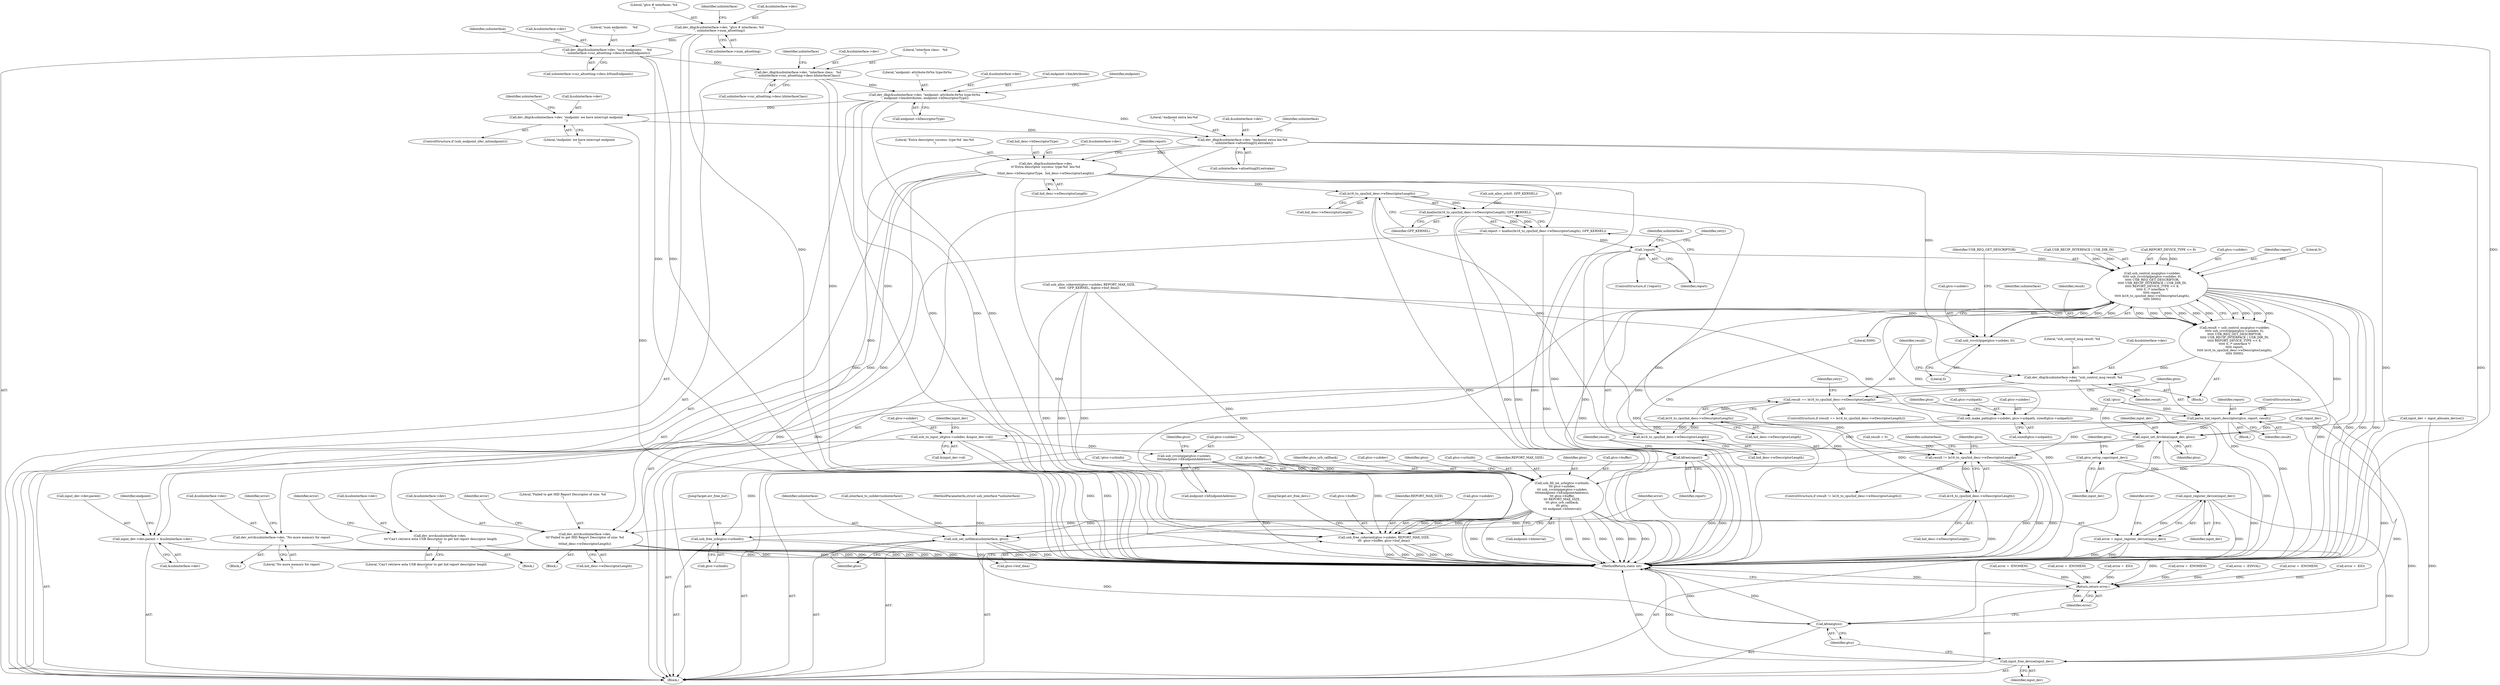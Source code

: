 digraph "0_linux_162f98dea487206d9ab79fc12ed64700667a894d@array" {
"1000328" [label="(Call,dev_dbg(&usbinterface->dev, \"endpoint extra len:%d\n\", usbinterface->altsetting[0].extralen))"];
"1000322" [label="(Call,dev_dbg(&usbinterface->dev, \"endpoint: we have interrupt endpoint\n\"))"];
"1000307" [label="(Call,dev_dbg(&usbinterface->dev, \"endpoint: attribute:0x%x type:0x%x\n\", endpoint->bmAttributes, endpoint->bDescriptorType))"];
"1000294" [label="(Call,dev_dbg(&usbinterface->dev, \"interface class:   %d\n\", usbinterface->cur_altsetting->desc.bInterfaceClass))"];
"1000281" [label="(Call,dev_dbg(&usbinterface->dev, \"num endpoints:     %d\n\", usbinterface->cur_altsetting->desc.bNumEndpoints))"];
"1000272" [label="(Call,dev_dbg(&usbinterface->dev, \"gtco # interfaces: %d\n\", usbinterface->num_altsetting))"];
"1000352" [label="(Call,dev_err(&usbinterface->dev,\n \t\t\t\"Can't retrieve exta USB descriptor to get hid report descriptor length\n\"))"];
"1000363" [label="(Call,dev_dbg(&usbinterface->dev,\n\t\t\"Extra descriptor success: type:%d  len:%d\n\",\n\t\thid_desc->bDescriptorType,  hid_desc->wDescriptorLength))"];
"1000378" [label="(Call,le16_to_cpu(hid_desc->wDescriptorLength))"];
"1000377" [label="(Call,kzalloc(le16_to_cpu(hid_desc->wDescriptorLength), GFP_KERNEL))"];
"1000375" [label="(Call,report = kzalloc(le16_to_cpu(hid_desc->wDescriptorLength), GFP_KERNEL))"];
"1000384" [label="(Call,!report)"];
"1000410" [label="(Call,usb_control_msg(gtco->usbdev,\n\t\t\t\t\t usb_rcvctrlpipe(gtco->usbdev, 0),\n\t\t\t\t\t USB_REQ_GET_DESCRIPTOR,\n\t\t\t\t\t USB_RECIP_INTERFACE | USB_DIR_IN,\n\t\t\t\t\t REPORT_DEVICE_TYPE << 8,\n\t\t\t\t\t 0, /* interface */\n\t\t\t\t\t report,\n\t\t\t\t\t le16_to_cpu(hid_desc->wDescriptorLength),\n\t\t\t\t\t 5000))"];
"1000408" [label="(Call,result = usb_control_msg(gtco->usbdev,\n\t\t\t\t\t usb_rcvctrlpipe(gtco->usbdev, 0),\n\t\t\t\t\t USB_REQ_GET_DESCRIPTOR,\n\t\t\t\t\t USB_RECIP_INTERFACE | USB_DIR_IN,\n\t\t\t\t\t REPORT_DEVICE_TYPE << 8,\n\t\t\t\t\t 0, /* interface */\n\t\t\t\t\t report,\n\t\t\t\t\t le16_to_cpu(hid_desc->wDescriptorLength),\n\t\t\t\t\t 5000))"];
"1000433" [label="(Call,dev_dbg(&usbinterface->dev, \"usb_control_msg result: %d\n\", result))"];
"1000441" [label="(Call,result == le16_to_cpu(hid_desc->wDescriptorLength))"];
"1000448" [label="(Call,parse_hid_report_descriptor(gtco, report, result))"];
"1000453" [label="(Call,kfree(report))"];
"1000456" [label="(Call,result != le16_to_cpu(hid_desc->wDescriptorLength))"];
"1000519" [label="(Call,input_set_drvdata(input_dev, gtco))"];
"1000522" [label="(Call,gtco_setup_caps(input_dev))"];
"1000600" [label="(Call,input_register_device(input_dev))"];
"1000598" [label="(Call,error = input_register_device(input_dev))"];
"1000629" [label="(Return,return error;)"];
"1000625" [label="(Call,input_free_device(input_dev))"];
"1000556" [label="(Call,usb_fill_int_urb(gtco->urbinfo,\n\t\t\t gtco->usbdev,\n\t\t\t usb_rcvintpipe(gtco->usbdev,\n\t\t\t\t\tendpoint->bEndpointAddress),\n\t\t\t gtco->buffer,\n\t\t\t REPORT_MAX_SIZE,\n\t\t\t gtco_urb_callback,\n\t\t\t gtco,\n\t\t\t endpoint->bInterval))"];
"1000595" [label="(Call,usb_set_intfdata(usbinterface, gtco))"];
"1000627" [label="(Call,kfree(gtco))"];
"1000608" [label="(Call,usb_free_urb(gtco->urbinfo))"];
"1000613" [label="(Call,usb_free_coherent(gtco->usbdev, REPORT_MAX_SIZE,\n\t\t\t  gtco->buffer, gtco->buf_dma))"];
"1000463" [label="(Call,dev_err(&usbinterface->dev,\n\t\t\t\"Failed to get HID Report Descriptor of size: %d\n\",\n\t\t\thid_desc->wDescriptorLength))"];
"1000532" [label="(Call,input_dev->dev.parent = &usbinterface->dev)"];
"1000414" [label="(Call,usb_rcvctrlpipe(gtco->usbdev, 0))"];
"1000477" [label="(Call,usb_make_path(gtco->usbdev, gtco->usbpath, sizeof(gtco->usbpath)))"];
"1000524" [label="(Call,usb_to_input_id(gtco->usbdev, &input_dev->id))"];
"1000563" [label="(Call,usb_rcvintpipe(gtco->usbdev,\n\t\t\t\t\tendpoint->bEndpointAddress))"];
"1000428" [label="(Call,le16_to_cpu(hid_desc->wDescriptorLength))"];
"1000443" [label="(Call,le16_to_cpu(hid_desc->wDescriptorLength))"];
"1000458" [label="(Call,le16_to_cpu(hid_desc->wDescriptorLength))"];
"1000387" [label="(Call,dev_err(&usbinterface->dev, \"No more memory for report\n\"))"];
"1000379" [label="(Call,hid_desc->wDescriptorLength)"];
"1000576" [label="(Call,endpoint->bInterval)"];
"1000438" [label="(Literal,\"usb_control_msg result: %d\n\")"];
"1000386" [label="(Block,)"];
"1000567" [label="(Call,endpoint->bEndpointAddress)"];
"1000333" [label="(Literal,\"endpoint extra len:%d\n\")"];
"1000376" [label="(Identifier,report)"];
"1000598" [label="(Call,error = input_register_device(input_dev))"];
"1000617" [label="(Identifier,REPORT_MAX_SIZE)"];
"1000183" [label="(Call,usb_alloc_coherent(gtco->usbdev, REPORT_MAX_SIZE,\n\t\t\t\t\t  GFP_KERNEL, &gtco->buf_dma))"];
"1000436" [label="(Identifier,usbinterface)"];
"1000614" [label="(Call,gtco->usbdev)"];
"1000287" [label="(Call,usbinterface->cur_altsetting->desc.bNumEndpoints)"];
"1000392" [label="(Literal,\"No more memory for report\n\")"];
"1000419" [label="(Identifier,USB_REQ_GET_DESCRIPTOR)"];
"1000382" [label="(Identifier,GFP_KERNEL)"];
"1000295" [label="(Call,&usbinterface->dev)"];
"1000364" [label="(Call,&usbinterface->dev)"];
"1000599" [label="(Identifier,error)"];
"1000331" [label="(Identifier,usbinterface)"];
"1000595" [label="(Call,usb_set_intfdata(usbinterface, gtco))"];
"1000294" [label="(Call,dev_dbg(&usbinterface->dev, \"interface class:   %d\n\", usbinterface->cur_altsetting->desc.bInterfaceClass))"];
"1000428" [label="(Call,le16_to_cpu(hid_desc->wDescriptorLength))"];
"1000420" [label="(Call,USB_RECIP_INTERFACE | USB_DIR_IN)"];
"1000456" [label="(Call,result != le16_to_cpu(hid_desc->wDescriptorLength))"];
"1000194" [label="(Call,!gtco->buffer)"];
"1000410" [label="(Call,usb_control_msg(gtco->usbdev,\n\t\t\t\t\t usb_rcvctrlpipe(gtco->usbdev, 0),\n\t\t\t\t\t USB_REQ_GET_DESCRIPTOR,\n\t\t\t\t\t USB_RECIP_INTERFACE | USB_DIR_IN,\n\t\t\t\t\t REPORT_DEVICE_TYPE << 8,\n\t\t\t\t\t 0, /* interface */\n\t\t\t\t\t report,\n\t\t\t\t\t le16_to_cpu(hid_desc->wDescriptorLength),\n\t\t\t\t\t 5000))"];
"1000281" [label="(Call,dev_dbg(&usbinterface->dev, \"num endpoints:     %d\n\", usbinterface->cur_altsetting->desc.bNumEndpoints))"];
"1000158" [label="(Call,error = -ENOMEM)"];
"1000351" [label="(Block,)"];
"1000442" [label="(Identifier,result)"];
"1000447" [label="(Block,)"];
"1000574" [label="(Identifier,gtco_urb_callback)"];
"1000458" [label="(Call,le16_to_cpu(hid_desc->wDescriptorLength))"];
"1000453" [label="(Call,kfree(report))"];
"1000628" [label="(Identifier,gtco)"];
"1000205" [label="(Call,error = -ENOMEM)"];
"1000571" [label="(Identifier,gtco)"];
"1000407" [label="(Block,)"];
"1000439" [label="(Identifier,result)"];
"1000596" [label="(Identifier,usbinterface)"];
"1000609" [label="(Call,gtco->urbinfo)"];
"1000130" [label="(Call,result = 0)"];
"1000560" [label="(Call,gtco->usbdev)"];
"1000582" [label="(Identifier,gtco)"];
"1000418" [label="(Literal,0)"];
"1000286" [label="(Literal,\"num endpoints:     %d\n\")"];
"1000277" [label="(Literal,\"gtco # interfaces: %d\n\")"];
"1000472" [label="(Call,error = -EIO)"];
"1000455" [label="(ControlStructure,if (result != le16_to_cpu(hid_desc->wDescriptorLength)))"];
"1000563" [label="(Call,usb_rcvintpipe(gtco->usbdev,\n\t\t\t\t\tendpoint->bEndpointAddress))"];
"1000322" [label="(Call,dev_dbg(&usbinterface->dev, \"endpoint: we have interrupt endpoint\n\"))"];
"1000278" [label="(Call,usbinterface->num_altsetting)"];
"1000612" [label="(JumpTarget,err_free_buf:)"];
"1000462" [label="(Block,)"];
"1000393" [label="(Call,error = -ENOMEM)"];
"1000423" [label="(Call,REPORT_DEVICE_TYPE << 8)"];
"1000352" [label="(Call,dev_err(&usbinterface->dev,\n \t\t\t\"Can't retrieve exta USB descriptor to get hid report descriptor length\n\"))"];
"1000526" [label="(Identifier,gtco)"];
"1000383" [label="(ControlStructure,if (!report))"];
"1000624" [label="(JumpTarget,err_free_devs:)"];
"1000284" [label="(Identifier,usbinterface)"];
"1000597" [label="(Identifier,gtco)"];
"1000525" [label="(Call,gtco->usbdev)"];
"1000273" [label="(Call,&usbinterface->dev)"];
"1000451" [label="(Identifier,result)"];
"1000147" [label="(Call,!gtco)"];
"1000388" [label="(Call,&usbinterface->dev)"];
"1000297" [label="(Identifier,usbinterface)"];
"1000457" [label="(Identifier,result)"];
"1000415" [label="(Call,gtco->usbdev)"];
"1000253" [label="(Call,error = -EINVAL)"];
"1000312" [label="(Literal,\"endpoint: attribute:0x%x type:0x%x\n\")"];
"1000528" [label="(Call,&input_dev->id)"];
"1000557" [label="(Call,gtco->urbinfo)"];
"1000359" [label="(Identifier,error)"];
"1000535" [label="(Identifier,input_dev)"];
"1000629" [label="(Return,return error;)"];
"1000626" [label="(Identifier,input_dev)"];
"1000411" [label="(Call,gtco->usbdev)"];
"1000477" [label="(Call,usb_make_path(gtco->usbdev, gtco->usbpath, sizeof(gtco->usbpath)))"];
"1000229" [label="(Call,error = -ENOMEM)"];
"1000394" [label="(Identifier,error)"];
"1000533" [label="(Call,input_dev->dev.parent)"];
"1000387" [label="(Call,dev_err(&usbinterface->dev, \"No more memory for report\n\"))"];
"1000363" [label="(Call,dev_dbg(&usbinterface->dev,\n\t\t\"Extra descriptor success: type:%d  len:%d\n\",\n\t\thid_desc->bDescriptorType,  hid_desc->wDescriptorLength))"];
"1000450" [label="(Identifier,report)"];
"1000377" [label="(Call,kzalloc(le16_to_cpu(hid_desc->wDescriptorLength), GFP_KERNEL))"];
"1000532" [label="(Call,input_dev->dev.parent = &usbinterface->dev)"];
"1000484" [label="(Call,sizeof(gtco->usbpath))"];
"1000429" [label="(Call,hid_desc->wDescriptorLength)"];
"1000316" [label="(Call,endpoint->bDescriptorType)"];
"1000368" [label="(Literal,\"Extra descriptor success: type:%d  len:%d\n\")"];
"1000427" [label="(Identifier,report)"];
"1000573" [label="(Identifier,REPORT_MAX_SIZE)"];
"1000469" [label="(Call,hid_desc->wDescriptorLength)"];
"1000490" [label="(Identifier,gtco)"];
"1000414" [label="(Call,usb_rcvctrlpipe(gtco->usbdev, 0))"];
"1000575" [label="(Identifier,gtco)"];
"1000172" [label="(Call,interface_to_usbdev(usbinterface))"];
"1000327" [label="(Literal,\"endpoint: we have interrupt endpoint\n\")"];
"1000564" [label="(Call,gtco->usbdev)"];
"1000524" [label="(Call,usb_to_input_id(gtco->usbdev, &input_dev->id))"];
"1000372" [label="(Call,hid_desc->wDescriptorLength)"];
"1000608" [label="(Call,usb_free_urb(gtco->urbinfo))"];
"1000543" [label="(Identifier,endpoint)"];
"1000570" [label="(Call,gtco->buffer)"];
"1000400" [label="(Identifier,retry)"];
"1000282" [label="(Call,&usbinterface->dev)"];
"1000319" [label="(ControlStructure,if (usb_endpoint_xfer_int(endpoint)))"];
"1000122" [label="(MethodParameterIn,struct usb_interface *usbinterface)"];
"1000408" [label="(Call,result = usb_control_msg(gtco->usbdev,\n\t\t\t\t\t usb_rcvctrlpipe(gtco->usbdev, 0),\n\t\t\t\t\t USB_REQ_GET_DESCRIPTOR,\n\t\t\t\t\t USB_RECIP_INTERFACE | USB_DIR_IN,\n\t\t\t\t\t REPORT_DEVICE_TYPE << 8,\n\t\t\t\t\t 0, /* interface */\n\t\t\t\t\t report,\n\t\t\t\t\t le16_to_cpu(hid_desc->wDescriptorLength),\n\t\t\t\t\t 5000))"];
"1000603" [label="(Identifier,error)"];
"1000601" [label="(Identifier,input_dev)"];
"1000218" [label="(Call,!gtco->urbinfo)"];
"1000124" [label="(Block,)"];
"1000522" [label="(Call,gtco_setup_caps(input_dev))"];
"1000357" [label="(Literal,\"Can't retrieve exta USB descriptor to get hid report descriptor length\n\")"];
"1000473" [label="(Identifier,error)"];
"1000631" [label="(MethodReturn,static int)"];
"1000214" [label="(Call,usb_alloc_urb(0, GFP_KERNEL))"];
"1000406" [label="(Identifier,retry)"];
"1000520" [label="(Identifier,input_dev)"];
"1000618" [label="(Call,gtco->buffer)"];
"1000481" [label="(Call,gtco->usbpath)"];
"1000459" [label="(Call,hid_desc->wDescriptorLength)"];
"1000308" [label="(Call,&usbinterface->dev)"];
"1000463" [label="(Call,dev_err(&usbinterface->dev,\n\t\t\t\"Failed to get HID Report Descriptor of size: %d\n\",\n\t\t\thid_desc->wDescriptorLength))"];
"1000519" [label="(Call,input_set_drvdata(input_dev, gtco))"];
"1000452" [label="(ControlStructure,break;)"];
"1000432" [label="(Literal,5000)"];
"1000358" [label="(Call,error = -EIO)"];
"1000466" [label="(Identifier,usbinterface)"];
"1000538" [label="(Call,&usbinterface->dev)"];
"1000323" [label="(Call,&usbinterface->dev)"];
"1000149" [label="(Call,!input_dev)"];
"1000630" [label="(Identifier,error)"];
"1000272" [label="(Call,dev_dbg(&usbinterface->dev, \"gtco # interfaces: %d\n\", usbinterface->num_altsetting))"];
"1000523" [label="(Identifier,input_dev)"];
"1000479" [label="(Identifier,gtco)"];
"1000313" [label="(Call,endpoint->bmAttributes)"];
"1000369" [label="(Call,hid_desc->bDescriptorType)"];
"1000621" [label="(Call,gtco->buf_dma)"];
"1000300" [label="(Call,usbinterface->cur_altsetting->desc.bInterfaceClass)"];
"1000142" [label="(Call,input_dev = input_allocate_device())"];
"1000334" [label="(Call,usbinterface->altsetting[0].extralen)"];
"1000329" [label="(Call,&usbinterface->dev)"];
"1000353" [label="(Call,&usbinterface->dev)"];
"1000444" [label="(Call,hid_desc->wDescriptorLength)"];
"1000434" [label="(Call,&usbinterface->dev)"];
"1000385" [label="(Identifier,report)"];
"1000625" [label="(Call,input_free_device(input_dev))"];
"1000299" [label="(Literal,\"interface class:   %d\n\")"];
"1000627" [label="(Call,kfree(gtco))"];
"1000321" [label="(Identifier,endpoint)"];
"1000378" [label="(Call,le16_to_cpu(hid_desc->wDescriptorLength))"];
"1000478" [label="(Call,gtco->usbdev)"];
"1000384" [label="(Call,!report)"];
"1000521" [label="(Identifier,gtco)"];
"1000600" [label="(Call,input_register_device(input_dev))"];
"1000449" [label="(Identifier,gtco)"];
"1000433" [label="(Call,dev_dbg(&usbinterface->dev, \"usb_control_msg result: %d\n\", result))"];
"1000390" [label="(Identifier,usbinterface)"];
"1000454" [label="(Identifier,report)"];
"1000375" [label="(Call,report = kzalloc(le16_to_cpu(hid_desc->wDescriptorLength), GFP_KERNEL))"];
"1000441" [label="(Call,result == le16_to_cpu(hid_desc->wDescriptorLength))"];
"1000307" [label="(Call,dev_dbg(&usbinterface->dev, \"endpoint: attribute:0x%x type:0x%x\n\", endpoint->bmAttributes, endpoint->bDescriptorType))"];
"1000328" [label="(Call,dev_dbg(&usbinterface->dev, \"endpoint extra len:%d\n\", usbinterface->altsetting[0].extralen))"];
"1000468" [label="(Literal,\"Failed to get HID Report Descriptor of size: %d\n\")"];
"1000613" [label="(Call,usb_free_coherent(gtco->usbdev, REPORT_MAX_SIZE,\n\t\t\t  gtco->buffer, gtco->buf_dma))"];
"1000426" [label="(Literal,0)"];
"1000464" [label="(Call,&usbinterface->dev)"];
"1000310" [label="(Identifier,usbinterface)"];
"1000443" [label="(Call,le16_to_cpu(hid_desc->wDescriptorLength))"];
"1000409" [label="(Identifier,result)"];
"1000345" [label="(Identifier,usbinterface)"];
"1000556" [label="(Call,usb_fill_int_urb(gtco->urbinfo,\n\t\t\t gtco->usbdev,\n\t\t\t usb_rcvintpipe(gtco->usbdev,\n\t\t\t\t\tendpoint->bEndpointAddress),\n\t\t\t gtco->buffer,\n\t\t\t REPORT_MAX_SIZE,\n\t\t\t gtco_urb_callback,\n\t\t\t gtco,\n\t\t\t endpoint->bInterval))"];
"1000448" [label="(Call,parse_hid_report_descriptor(gtco, report, result))"];
"1000440" [label="(ControlStructure,if (result == le16_to_cpu(hid_desc->wDescriptorLength)))"];
"1000328" -> "1000124"  [label="AST: "];
"1000328" -> "1000334"  [label="CFG: "];
"1000329" -> "1000328"  [label="AST: "];
"1000333" -> "1000328"  [label="AST: "];
"1000334" -> "1000328"  [label="AST: "];
"1000345" -> "1000328"  [label="CFG: "];
"1000328" -> "1000631"  [label="DDG: "];
"1000328" -> "1000631"  [label="DDG: "];
"1000322" -> "1000328"  [label="DDG: "];
"1000307" -> "1000328"  [label="DDG: "];
"1000328" -> "1000352"  [label="DDG: "];
"1000328" -> "1000363"  [label="DDG: "];
"1000322" -> "1000319"  [label="AST: "];
"1000322" -> "1000327"  [label="CFG: "];
"1000323" -> "1000322"  [label="AST: "];
"1000327" -> "1000322"  [label="AST: "];
"1000331" -> "1000322"  [label="CFG: "];
"1000322" -> "1000631"  [label="DDG: "];
"1000307" -> "1000322"  [label="DDG: "];
"1000307" -> "1000124"  [label="AST: "];
"1000307" -> "1000316"  [label="CFG: "];
"1000308" -> "1000307"  [label="AST: "];
"1000312" -> "1000307"  [label="AST: "];
"1000313" -> "1000307"  [label="AST: "];
"1000316" -> "1000307"  [label="AST: "];
"1000321" -> "1000307"  [label="CFG: "];
"1000307" -> "1000631"  [label="DDG: "];
"1000307" -> "1000631"  [label="DDG: "];
"1000307" -> "1000631"  [label="DDG: "];
"1000294" -> "1000307"  [label="DDG: "];
"1000294" -> "1000124"  [label="AST: "];
"1000294" -> "1000300"  [label="CFG: "];
"1000295" -> "1000294"  [label="AST: "];
"1000299" -> "1000294"  [label="AST: "];
"1000300" -> "1000294"  [label="AST: "];
"1000310" -> "1000294"  [label="CFG: "];
"1000294" -> "1000631"  [label="DDG: "];
"1000294" -> "1000631"  [label="DDG: "];
"1000281" -> "1000294"  [label="DDG: "];
"1000281" -> "1000124"  [label="AST: "];
"1000281" -> "1000287"  [label="CFG: "];
"1000282" -> "1000281"  [label="AST: "];
"1000286" -> "1000281"  [label="AST: "];
"1000287" -> "1000281"  [label="AST: "];
"1000297" -> "1000281"  [label="CFG: "];
"1000281" -> "1000631"  [label="DDG: "];
"1000281" -> "1000631"  [label="DDG: "];
"1000272" -> "1000281"  [label="DDG: "];
"1000272" -> "1000124"  [label="AST: "];
"1000272" -> "1000278"  [label="CFG: "];
"1000273" -> "1000272"  [label="AST: "];
"1000277" -> "1000272"  [label="AST: "];
"1000278" -> "1000272"  [label="AST: "];
"1000284" -> "1000272"  [label="CFG: "];
"1000272" -> "1000631"  [label="DDG: "];
"1000272" -> "1000631"  [label="DDG: "];
"1000352" -> "1000351"  [label="AST: "];
"1000352" -> "1000357"  [label="CFG: "];
"1000353" -> "1000352"  [label="AST: "];
"1000357" -> "1000352"  [label="AST: "];
"1000359" -> "1000352"  [label="CFG: "];
"1000352" -> "1000631"  [label="DDG: "];
"1000352" -> "1000631"  [label="DDG: "];
"1000363" -> "1000124"  [label="AST: "];
"1000363" -> "1000372"  [label="CFG: "];
"1000364" -> "1000363"  [label="AST: "];
"1000368" -> "1000363"  [label="AST: "];
"1000369" -> "1000363"  [label="AST: "];
"1000372" -> "1000363"  [label="AST: "];
"1000376" -> "1000363"  [label="CFG: "];
"1000363" -> "1000631"  [label="DDG: "];
"1000363" -> "1000631"  [label="DDG: "];
"1000363" -> "1000378"  [label="DDG: "];
"1000363" -> "1000387"  [label="DDG: "];
"1000363" -> "1000433"  [label="DDG: "];
"1000363" -> "1000463"  [label="DDG: "];
"1000363" -> "1000532"  [label="DDG: "];
"1000378" -> "1000377"  [label="AST: "];
"1000378" -> "1000379"  [label="CFG: "];
"1000379" -> "1000378"  [label="AST: "];
"1000382" -> "1000378"  [label="CFG: "];
"1000378" -> "1000631"  [label="DDG: "];
"1000378" -> "1000377"  [label="DDG: "];
"1000378" -> "1000428"  [label="DDG: "];
"1000378" -> "1000458"  [label="DDG: "];
"1000377" -> "1000375"  [label="AST: "];
"1000377" -> "1000382"  [label="CFG: "];
"1000382" -> "1000377"  [label="AST: "];
"1000375" -> "1000377"  [label="CFG: "];
"1000377" -> "1000631"  [label="DDG: "];
"1000377" -> "1000631"  [label="DDG: "];
"1000377" -> "1000375"  [label="DDG: "];
"1000377" -> "1000375"  [label="DDG: "];
"1000214" -> "1000377"  [label="DDG: "];
"1000375" -> "1000124"  [label="AST: "];
"1000376" -> "1000375"  [label="AST: "];
"1000385" -> "1000375"  [label="CFG: "];
"1000375" -> "1000631"  [label="DDG: "];
"1000375" -> "1000384"  [label="DDG: "];
"1000384" -> "1000383"  [label="AST: "];
"1000384" -> "1000385"  [label="CFG: "];
"1000385" -> "1000384"  [label="AST: "];
"1000390" -> "1000384"  [label="CFG: "];
"1000400" -> "1000384"  [label="CFG: "];
"1000384" -> "1000631"  [label="DDG: "];
"1000384" -> "1000631"  [label="DDG: "];
"1000384" -> "1000410"  [label="DDG: "];
"1000384" -> "1000453"  [label="DDG: "];
"1000410" -> "1000408"  [label="AST: "];
"1000410" -> "1000432"  [label="CFG: "];
"1000411" -> "1000410"  [label="AST: "];
"1000414" -> "1000410"  [label="AST: "];
"1000419" -> "1000410"  [label="AST: "];
"1000420" -> "1000410"  [label="AST: "];
"1000423" -> "1000410"  [label="AST: "];
"1000426" -> "1000410"  [label="AST: "];
"1000427" -> "1000410"  [label="AST: "];
"1000428" -> "1000410"  [label="AST: "];
"1000432" -> "1000410"  [label="AST: "];
"1000408" -> "1000410"  [label="CFG: "];
"1000410" -> "1000631"  [label="DDG: "];
"1000410" -> "1000631"  [label="DDG: "];
"1000410" -> "1000631"  [label="DDG: "];
"1000410" -> "1000631"  [label="DDG: "];
"1000410" -> "1000408"  [label="DDG: "];
"1000410" -> "1000408"  [label="DDG: "];
"1000410" -> "1000408"  [label="DDG: "];
"1000410" -> "1000408"  [label="DDG: "];
"1000410" -> "1000408"  [label="DDG: "];
"1000410" -> "1000408"  [label="DDG: "];
"1000410" -> "1000408"  [label="DDG: "];
"1000410" -> "1000408"  [label="DDG: "];
"1000410" -> "1000408"  [label="DDG: "];
"1000414" -> "1000410"  [label="DDG: "];
"1000414" -> "1000410"  [label="DDG: "];
"1000410" -> "1000414"  [label="DDG: "];
"1000420" -> "1000410"  [label="DDG: "];
"1000420" -> "1000410"  [label="DDG: "];
"1000423" -> "1000410"  [label="DDG: "];
"1000423" -> "1000410"  [label="DDG: "];
"1000428" -> "1000410"  [label="DDG: "];
"1000410" -> "1000448"  [label="DDG: "];
"1000410" -> "1000453"  [label="DDG: "];
"1000410" -> "1000477"  [label="DDG: "];
"1000410" -> "1000613"  [label="DDG: "];
"1000408" -> "1000407"  [label="AST: "];
"1000409" -> "1000408"  [label="AST: "];
"1000436" -> "1000408"  [label="CFG: "];
"1000408" -> "1000631"  [label="DDG: "];
"1000408" -> "1000433"  [label="DDG: "];
"1000433" -> "1000407"  [label="AST: "];
"1000433" -> "1000439"  [label="CFG: "];
"1000434" -> "1000433"  [label="AST: "];
"1000438" -> "1000433"  [label="AST: "];
"1000439" -> "1000433"  [label="AST: "];
"1000442" -> "1000433"  [label="CFG: "];
"1000433" -> "1000631"  [label="DDG: "];
"1000433" -> "1000441"  [label="DDG: "];
"1000433" -> "1000463"  [label="DDG: "];
"1000433" -> "1000532"  [label="DDG: "];
"1000441" -> "1000440"  [label="AST: "];
"1000441" -> "1000443"  [label="CFG: "];
"1000442" -> "1000441"  [label="AST: "];
"1000443" -> "1000441"  [label="AST: "];
"1000449" -> "1000441"  [label="CFG: "];
"1000406" -> "1000441"  [label="CFG: "];
"1000441" -> "1000631"  [label="DDG: "];
"1000443" -> "1000441"  [label="DDG: "];
"1000441" -> "1000448"  [label="DDG: "];
"1000441" -> "1000456"  [label="DDG: "];
"1000448" -> "1000447"  [label="AST: "];
"1000448" -> "1000451"  [label="CFG: "];
"1000449" -> "1000448"  [label="AST: "];
"1000450" -> "1000448"  [label="AST: "];
"1000451" -> "1000448"  [label="AST: "];
"1000452" -> "1000448"  [label="CFG: "];
"1000448" -> "1000631"  [label="DDG: "];
"1000147" -> "1000448"  [label="DDG: "];
"1000448" -> "1000453"  [label="DDG: "];
"1000448" -> "1000456"  [label="DDG: "];
"1000448" -> "1000519"  [label="DDG: "];
"1000448" -> "1000627"  [label="DDG: "];
"1000453" -> "1000124"  [label="AST: "];
"1000453" -> "1000454"  [label="CFG: "];
"1000454" -> "1000453"  [label="AST: "];
"1000457" -> "1000453"  [label="CFG: "];
"1000453" -> "1000631"  [label="DDG: "];
"1000453" -> "1000631"  [label="DDG: "];
"1000456" -> "1000455"  [label="AST: "];
"1000456" -> "1000458"  [label="CFG: "];
"1000457" -> "1000456"  [label="AST: "];
"1000458" -> "1000456"  [label="AST: "];
"1000466" -> "1000456"  [label="CFG: "];
"1000479" -> "1000456"  [label="CFG: "];
"1000456" -> "1000631"  [label="DDG: "];
"1000456" -> "1000631"  [label="DDG: "];
"1000456" -> "1000631"  [label="DDG: "];
"1000130" -> "1000456"  [label="DDG: "];
"1000458" -> "1000456"  [label="DDG: "];
"1000519" -> "1000124"  [label="AST: "];
"1000519" -> "1000521"  [label="CFG: "];
"1000520" -> "1000519"  [label="AST: "];
"1000521" -> "1000519"  [label="AST: "];
"1000523" -> "1000519"  [label="CFG: "];
"1000519" -> "1000631"  [label="DDG: "];
"1000142" -> "1000519"  [label="DDG: "];
"1000149" -> "1000519"  [label="DDG: "];
"1000147" -> "1000519"  [label="DDG: "];
"1000519" -> "1000522"  [label="DDG: "];
"1000519" -> "1000556"  [label="DDG: "];
"1000522" -> "1000124"  [label="AST: "];
"1000522" -> "1000523"  [label="CFG: "];
"1000523" -> "1000522"  [label="AST: "];
"1000526" -> "1000522"  [label="CFG: "];
"1000522" -> "1000631"  [label="DDG: "];
"1000522" -> "1000600"  [label="DDG: "];
"1000600" -> "1000598"  [label="AST: "];
"1000600" -> "1000601"  [label="CFG: "];
"1000601" -> "1000600"  [label="AST: "];
"1000598" -> "1000600"  [label="CFG: "];
"1000600" -> "1000631"  [label="DDG: "];
"1000600" -> "1000598"  [label="DDG: "];
"1000600" -> "1000625"  [label="DDG: "];
"1000598" -> "1000124"  [label="AST: "];
"1000599" -> "1000598"  [label="AST: "];
"1000603" -> "1000598"  [label="CFG: "];
"1000598" -> "1000631"  [label="DDG: "];
"1000598" -> "1000631"  [label="DDG: "];
"1000598" -> "1000629"  [label="DDG: "];
"1000629" -> "1000124"  [label="AST: "];
"1000629" -> "1000630"  [label="CFG: "];
"1000630" -> "1000629"  [label="AST: "];
"1000631" -> "1000629"  [label="CFG: "];
"1000629" -> "1000631"  [label="DDG: "];
"1000630" -> "1000629"  [label="DDG: "];
"1000158" -> "1000629"  [label="DDG: "];
"1000393" -> "1000629"  [label="DDG: "];
"1000253" -> "1000629"  [label="DDG: "];
"1000205" -> "1000629"  [label="DDG: "];
"1000472" -> "1000629"  [label="DDG: "];
"1000229" -> "1000629"  [label="DDG: "];
"1000358" -> "1000629"  [label="DDG: "];
"1000625" -> "1000124"  [label="AST: "];
"1000625" -> "1000626"  [label="CFG: "];
"1000626" -> "1000625"  [label="AST: "];
"1000628" -> "1000625"  [label="CFG: "];
"1000625" -> "1000631"  [label="DDG: "];
"1000625" -> "1000631"  [label="DDG: "];
"1000142" -> "1000625"  [label="DDG: "];
"1000149" -> "1000625"  [label="DDG: "];
"1000556" -> "1000124"  [label="AST: "];
"1000556" -> "1000576"  [label="CFG: "];
"1000557" -> "1000556"  [label="AST: "];
"1000560" -> "1000556"  [label="AST: "];
"1000563" -> "1000556"  [label="AST: "];
"1000570" -> "1000556"  [label="AST: "];
"1000573" -> "1000556"  [label="AST: "];
"1000574" -> "1000556"  [label="AST: "];
"1000575" -> "1000556"  [label="AST: "];
"1000576" -> "1000556"  [label="AST: "];
"1000582" -> "1000556"  [label="CFG: "];
"1000556" -> "1000631"  [label="DDG: "];
"1000556" -> "1000631"  [label="DDG: "];
"1000556" -> "1000631"  [label="DDG: "];
"1000556" -> "1000631"  [label="DDG: "];
"1000556" -> "1000631"  [label="DDG: "];
"1000556" -> "1000631"  [label="DDG: "];
"1000556" -> "1000631"  [label="DDG: "];
"1000556" -> "1000631"  [label="DDG: "];
"1000218" -> "1000556"  [label="DDG: "];
"1000563" -> "1000556"  [label="DDG: "];
"1000563" -> "1000556"  [label="DDG: "];
"1000194" -> "1000556"  [label="DDG: "];
"1000183" -> "1000556"  [label="DDG: "];
"1000556" -> "1000595"  [label="DDG: "];
"1000556" -> "1000608"  [label="DDG: "];
"1000556" -> "1000613"  [label="DDG: "];
"1000556" -> "1000613"  [label="DDG: "];
"1000556" -> "1000613"  [label="DDG: "];
"1000595" -> "1000124"  [label="AST: "];
"1000595" -> "1000597"  [label="CFG: "];
"1000596" -> "1000595"  [label="AST: "];
"1000597" -> "1000595"  [label="AST: "];
"1000599" -> "1000595"  [label="CFG: "];
"1000595" -> "1000631"  [label="DDG: "];
"1000595" -> "1000631"  [label="DDG: "];
"1000595" -> "1000631"  [label="DDG: "];
"1000122" -> "1000595"  [label="DDG: "];
"1000172" -> "1000595"  [label="DDG: "];
"1000595" -> "1000627"  [label="DDG: "];
"1000627" -> "1000124"  [label="AST: "];
"1000627" -> "1000628"  [label="CFG: "];
"1000628" -> "1000627"  [label="AST: "];
"1000630" -> "1000627"  [label="CFG: "];
"1000627" -> "1000631"  [label="DDG: "];
"1000627" -> "1000631"  [label="DDG: "];
"1000147" -> "1000627"  [label="DDG: "];
"1000608" -> "1000124"  [label="AST: "];
"1000608" -> "1000609"  [label="CFG: "];
"1000609" -> "1000608"  [label="AST: "];
"1000612" -> "1000608"  [label="CFG: "];
"1000608" -> "1000631"  [label="DDG: "];
"1000608" -> "1000631"  [label="DDG: "];
"1000218" -> "1000608"  [label="DDG: "];
"1000613" -> "1000124"  [label="AST: "];
"1000613" -> "1000621"  [label="CFG: "];
"1000614" -> "1000613"  [label="AST: "];
"1000617" -> "1000613"  [label="AST: "];
"1000618" -> "1000613"  [label="AST: "];
"1000621" -> "1000613"  [label="AST: "];
"1000624" -> "1000613"  [label="CFG: "];
"1000613" -> "1000631"  [label="DDG: "];
"1000613" -> "1000631"  [label="DDG: "];
"1000613" -> "1000631"  [label="DDG: "];
"1000613" -> "1000631"  [label="DDG: "];
"1000613" -> "1000631"  [label="DDG: "];
"1000183" -> "1000613"  [label="DDG: "];
"1000183" -> "1000613"  [label="DDG: "];
"1000183" -> "1000613"  [label="DDG: "];
"1000194" -> "1000613"  [label="DDG: "];
"1000463" -> "1000462"  [label="AST: "];
"1000463" -> "1000469"  [label="CFG: "];
"1000464" -> "1000463"  [label="AST: "];
"1000468" -> "1000463"  [label="AST: "];
"1000469" -> "1000463"  [label="AST: "];
"1000473" -> "1000463"  [label="CFG: "];
"1000463" -> "1000631"  [label="DDG: "];
"1000463" -> "1000631"  [label="DDG: "];
"1000463" -> "1000631"  [label="DDG: "];
"1000458" -> "1000463"  [label="DDG: "];
"1000532" -> "1000124"  [label="AST: "];
"1000532" -> "1000538"  [label="CFG: "];
"1000533" -> "1000532"  [label="AST: "];
"1000538" -> "1000532"  [label="AST: "];
"1000543" -> "1000532"  [label="CFG: "];
"1000532" -> "1000631"  [label="DDG: "];
"1000532" -> "1000631"  [label="DDG: "];
"1000414" -> "1000418"  [label="CFG: "];
"1000415" -> "1000414"  [label="AST: "];
"1000418" -> "1000414"  [label="AST: "];
"1000419" -> "1000414"  [label="CFG: "];
"1000183" -> "1000414"  [label="DDG: "];
"1000477" -> "1000124"  [label="AST: "];
"1000477" -> "1000484"  [label="CFG: "];
"1000478" -> "1000477"  [label="AST: "];
"1000481" -> "1000477"  [label="AST: "];
"1000484" -> "1000477"  [label="AST: "];
"1000490" -> "1000477"  [label="CFG: "];
"1000477" -> "1000631"  [label="DDG: "];
"1000183" -> "1000477"  [label="DDG: "];
"1000477" -> "1000524"  [label="DDG: "];
"1000524" -> "1000124"  [label="AST: "];
"1000524" -> "1000528"  [label="CFG: "];
"1000525" -> "1000524"  [label="AST: "];
"1000528" -> "1000524"  [label="AST: "];
"1000535" -> "1000524"  [label="CFG: "];
"1000524" -> "1000631"  [label="DDG: "];
"1000524" -> "1000631"  [label="DDG: "];
"1000524" -> "1000563"  [label="DDG: "];
"1000563" -> "1000567"  [label="CFG: "];
"1000564" -> "1000563"  [label="AST: "];
"1000567" -> "1000563"  [label="AST: "];
"1000571" -> "1000563"  [label="CFG: "];
"1000563" -> "1000631"  [label="DDG: "];
"1000428" -> "1000429"  [label="CFG: "];
"1000429" -> "1000428"  [label="AST: "];
"1000432" -> "1000428"  [label="CFG: "];
"1000443" -> "1000428"  [label="DDG: "];
"1000428" -> "1000443"  [label="DDG: "];
"1000443" -> "1000444"  [label="CFG: "];
"1000444" -> "1000443"  [label="AST: "];
"1000443" -> "1000458"  [label="DDG: "];
"1000458" -> "1000459"  [label="CFG: "];
"1000459" -> "1000458"  [label="AST: "];
"1000458" -> "1000631"  [label="DDG: "];
"1000387" -> "1000386"  [label="AST: "];
"1000387" -> "1000392"  [label="CFG: "];
"1000388" -> "1000387"  [label="AST: "];
"1000392" -> "1000387"  [label="AST: "];
"1000394" -> "1000387"  [label="CFG: "];
"1000387" -> "1000631"  [label="DDG: "];
"1000387" -> "1000631"  [label="DDG: "];
}
